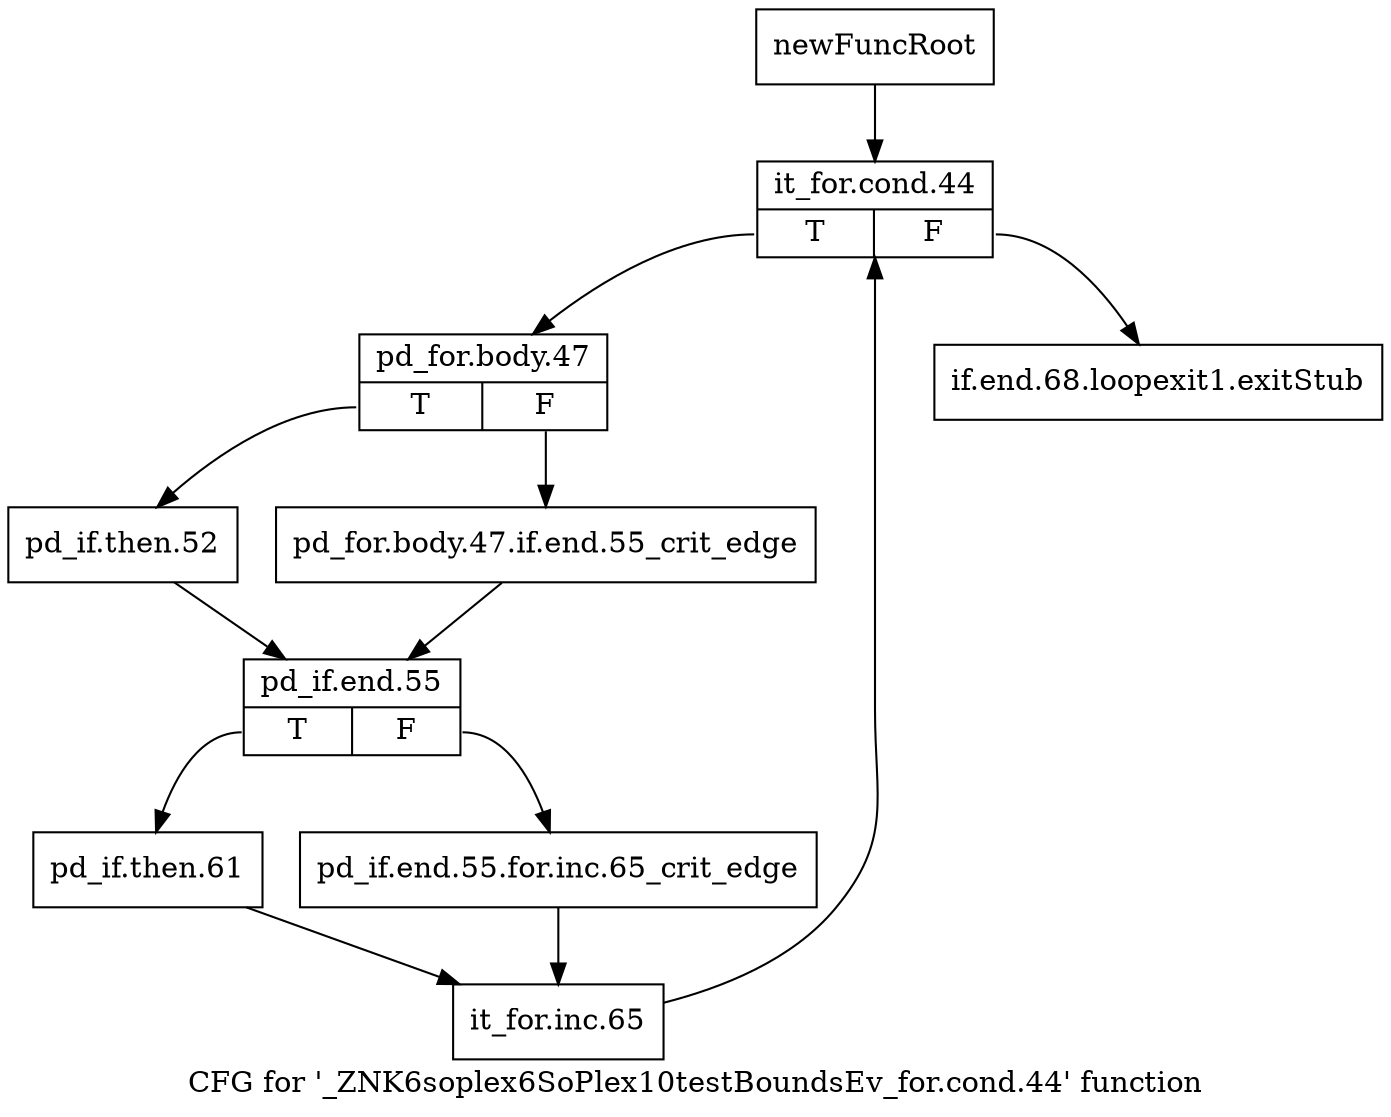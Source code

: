 digraph "CFG for '_ZNK6soplex6SoPlex10testBoundsEv_for.cond.44' function" {
	label="CFG for '_ZNK6soplex6SoPlex10testBoundsEv_for.cond.44' function";

	Node0x2d87db0 [shape=record,label="{newFuncRoot}"];
	Node0x2d87db0 -> Node0x2d87e50;
	Node0x2d87e00 [shape=record,label="{if.end.68.loopexit1.exitStub}"];
	Node0x2d87e50 [shape=record,label="{it_for.cond.44|{<s0>T|<s1>F}}"];
	Node0x2d87e50:s0 -> Node0x2d87ea0;
	Node0x2d87e50:s1 -> Node0x2d87e00;
	Node0x2d87ea0 [shape=record,label="{pd_for.body.47|{<s0>T|<s1>F}}"];
	Node0x2d87ea0:s0 -> Node0x2d87f40;
	Node0x2d87ea0:s1 -> Node0x2d87ef0;
	Node0x2d87ef0 [shape=record,label="{pd_for.body.47.if.end.55_crit_edge}"];
	Node0x2d87ef0 -> Node0x2d87f90;
	Node0x2d87f40 [shape=record,label="{pd_if.then.52}"];
	Node0x2d87f40 -> Node0x2d87f90;
	Node0x2d87f90 [shape=record,label="{pd_if.end.55|{<s0>T|<s1>F}}"];
	Node0x2d87f90:s0 -> Node0x2d88030;
	Node0x2d87f90:s1 -> Node0x2d87fe0;
	Node0x2d87fe0 [shape=record,label="{pd_if.end.55.for.inc.65_crit_edge}"];
	Node0x2d87fe0 -> Node0x2d88080;
	Node0x2d88030 [shape=record,label="{pd_if.then.61}"];
	Node0x2d88030 -> Node0x2d88080;
	Node0x2d88080 [shape=record,label="{it_for.inc.65}"];
	Node0x2d88080 -> Node0x2d87e50;
}
